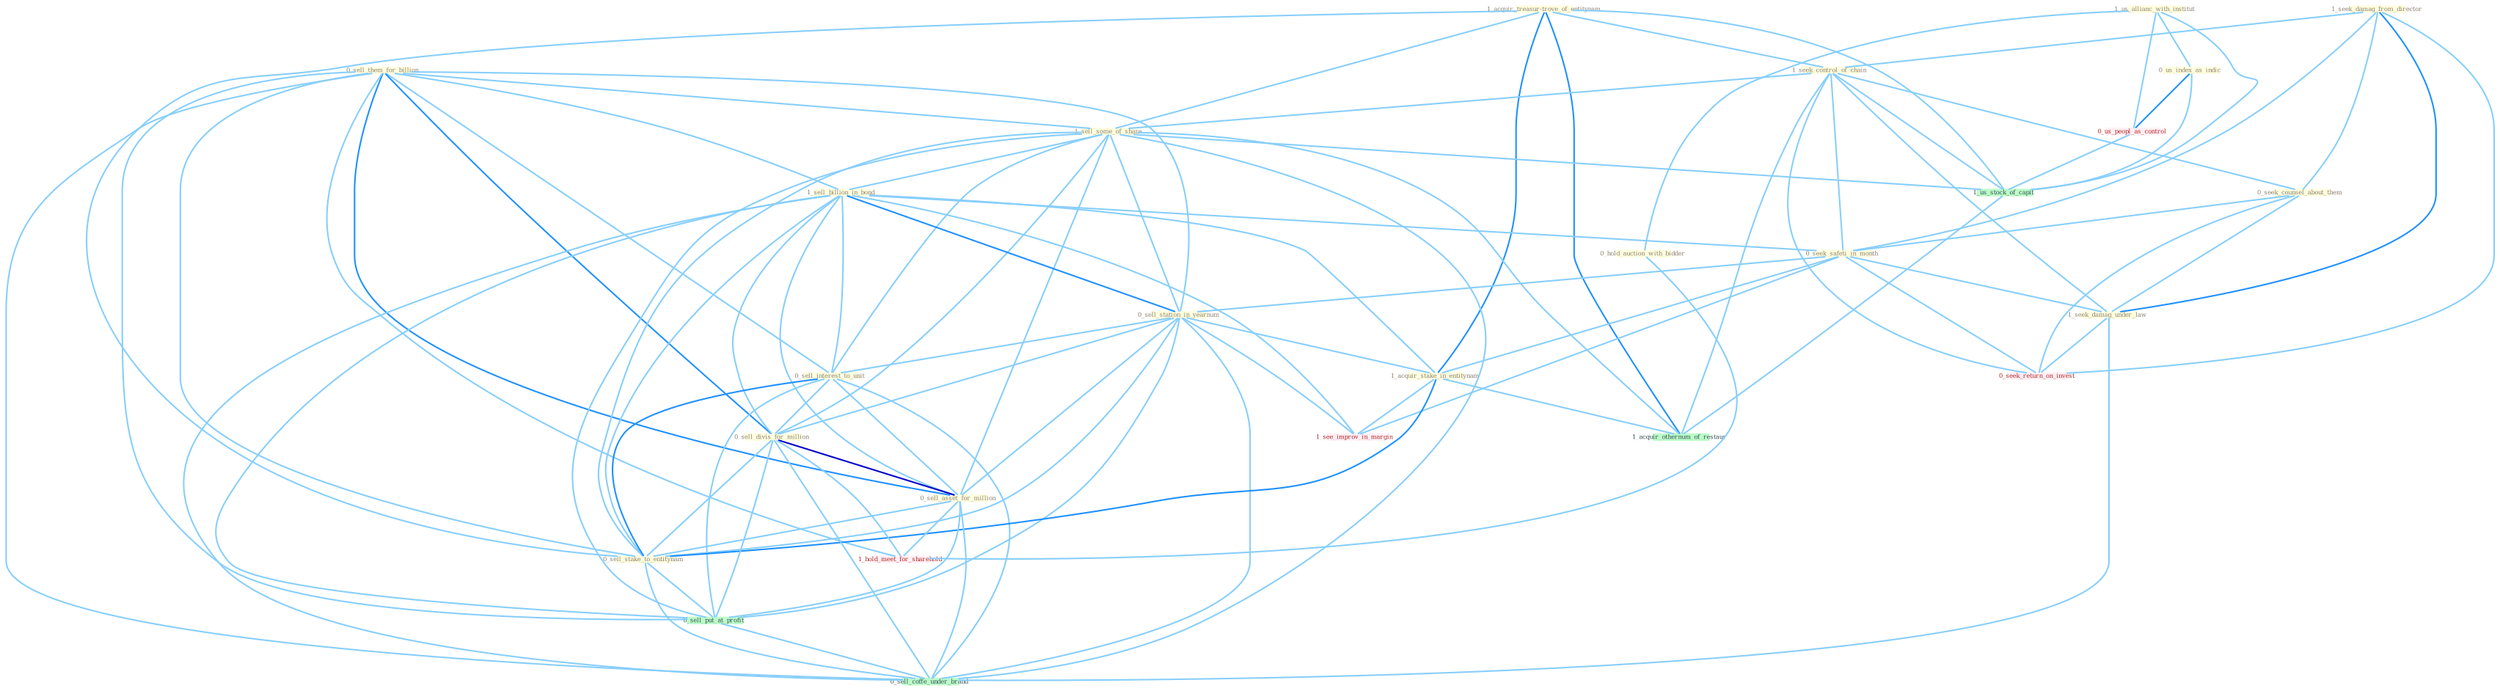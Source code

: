 Graph G{ 
    node
    [shape=polygon,style=filled,width=.5,height=.06,color="#BDFCC9",fixedsize=true,fontsize=4,
    fontcolor="#2f4f4f"];
    {node
    [color="#ffffe0", fontcolor="#8b7d6b"] "1_acquir_treasur-trove_of_entitynam " "1_seek_damag_from_director " "1_seek_control_of_chain " "0_seek_counsel_about_them " "0_sell_them_for_billion " "1_sell_some_of_share " "1_sell_billion_in_bond " "0_seek_safeti_in_month " "0_sell_station_in_yearnum " "1_us_allianc_with_institut " "1_seek_damag_under_law " "0_hold_auction_with_bidder " "0_us_index_as_indic " "0_sell_interest_to_unit " "1_acquir_stake_in_entitynam " "0_sell_divis_for_million " "0_sell_asset_for_million " "0_sell_stake_to_entitynam "}
{node [color="#fff0f5", fontcolor="#b22222"] "0_us_peopl_as_control " "0_seek_return_on_invest " "1_see_improv_in_margin " "1_hold_meet_for_sharehold "}
edge [color="#B0E2FF"];

	"1_acquir_treasur-trove_of_entitynam " -- "1_seek_control_of_chain " [w="1", color="#87cefa" ];
	"1_acquir_treasur-trove_of_entitynam " -- "1_sell_some_of_share " [w="1", color="#87cefa" ];
	"1_acquir_treasur-trove_of_entitynam " -- "1_acquir_stake_in_entitynam " [w="2", color="#1e90ff" , len=0.8];
	"1_acquir_treasur-trove_of_entitynam " -- "0_sell_stake_to_entitynam " [w="1", color="#87cefa" ];
	"1_acquir_treasur-trove_of_entitynam " -- "1_us_stock_of_capit " [w="1", color="#87cefa" ];
	"1_acquir_treasur-trove_of_entitynam " -- "1_acquir_othernum_of_restaur " [w="2", color="#1e90ff" , len=0.8];
	"1_seek_damag_from_director " -- "1_seek_control_of_chain " [w="1", color="#87cefa" ];
	"1_seek_damag_from_director " -- "0_seek_counsel_about_them " [w="1", color="#87cefa" ];
	"1_seek_damag_from_director " -- "0_seek_safeti_in_month " [w="1", color="#87cefa" ];
	"1_seek_damag_from_director " -- "1_seek_damag_under_law " [w="2", color="#1e90ff" , len=0.8];
	"1_seek_damag_from_director " -- "0_seek_return_on_invest " [w="1", color="#87cefa" ];
	"1_seek_control_of_chain " -- "0_seek_counsel_about_them " [w="1", color="#87cefa" ];
	"1_seek_control_of_chain " -- "1_sell_some_of_share " [w="1", color="#87cefa" ];
	"1_seek_control_of_chain " -- "0_seek_safeti_in_month " [w="1", color="#87cefa" ];
	"1_seek_control_of_chain " -- "1_seek_damag_under_law " [w="1", color="#87cefa" ];
	"1_seek_control_of_chain " -- "0_seek_return_on_invest " [w="1", color="#87cefa" ];
	"1_seek_control_of_chain " -- "1_us_stock_of_capit " [w="1", color="#87cefa" ];
	"1_seek_control_of_chain " -- "1_acquir_othernum_of_restaur " [w="1", color="#87cefa" ];
	"0_seek_counsel_about_them " -- "0_seek_safeti_in_month " [w="1", color="#87cefa" ];
	"0_seek_counsel_about_them " -- "1_seek_damag_under_law " [w="1", color="#87cefa" ];
	"0_seek_counsel_about_them " -- "0_seek_return_on_invest " [w="1", color="#87cefa" ];
	"0_sell_them_for_billion " -- "1_sell_some_of_share " [w="1", color="#87cefa" ];
	"0_sell_them_for_billion " -- "1_sell_billion_in_bond " [w="1", color="#87cefa" ];
	"0_sell_them_for_billion " -- "0_sell_station_in_yearnum " [w="1", color="#87cefa" ];
	"0_sell_them_for_billion " -- "0_sell_interest_to_unit " [w="1", color="#87cefa" ];
	"0_sell_them_for_billion " -- "0_sell_divis_for_million " [w="2", color="#1e90ff" , len=0.8];
	"0_sell_them_for_billion " -- "0_sell_asset_for_million " [w="2", color="#1e90ff" , len=0.8];
	"0_sell_them_for_billion " -- "0_sell_stake_to_entitynam " [w="1", color="#87cefa" ];
	"0_sell_them_for_billion " -- "0_sell_put_at_profit " [w="1", color="#87cefa" ];
	"0_sell_them_for_billion " -- "0_sell_coffe_under_brand " [w="1", color="#87cefa" ];
	"0_sell_them_for_billion " -- "1_hold_meet_for_sharehold " [w="1", color="#87cefa" ];
	"1_sell_some_of_share " -- "1_sell_billion_in_bond " [w="1", color="#87cefa" ];
	"1_sell_some_of_share " -- "0_sell_station_in_yearnum " [w="1", color="#87cefa" ];
	"1_sell_some_of_share " -- "0_sell_interest_to_unit " [w="1", color="#87cefa" ];
	"1_sell_some_of_share " -- "0_sell_divis_for_million " [w="1", color="#87cefa" ];
	"1_sell_some_of_share " -- "0_sell_asset_for_million " [w="1", color="#87cefa" ];
	"1_sell_some_of_share " -- "0_sell_stake_to_entitynam " [w="1", color="#87cefa" ];
	"1_sell_some_of_share " -- "0_sell_put_at_profit " [w="1", color="#87cefa" ];
	"1_sell_some_of_share " -- "1_us_stock_of_capit " [w="1", color="#87cefa" ];
	"1_sell_some_of_share " -- "0_sell_coffe_under_brand " [w="1", color="#87cefa" ];
	"1_sell_some_of_share " -- "1_acquir_othernum_of_restaur " [w="1", color="#87cefa" ];
	"1_sell_billion_in_bond " -- "0_seek_safeti_in_month " [w="1", color="#87cefa" ];
	"1_sell_billion_in_bond " -- "0_sell_station_in_yearnum " [w="2", color="#1e90ff" , len=0.8];
	"1_sell_billion_in_bond " -- "0_sell_interest_to_unit " [w="1", color="#87cefa" ];
	"1_sell_billion_in_bond " -- "1_acquir_stake_in_entitynam " [w="1", color="#87cefa" ];
	"1_sell_billion_in_bond " -- "0_sell_divis_for_million " [w="1", color="#87cefa" ];
	"1_sell_billion_in_bond " -- "0_sell_asset_for_million " [w="1", color="#87cefa" ];
	"1_sell_billion_in_bond " -- "0_sell_stake_to_entitynam " [w="1", color="#87cefa" ];
	"1_sell_billion_in_bond " -- "0_sell_put_at_profit " [w="1", color="#87cefa" ];
	"1_sell_billion_in_bond " -- "1_see_improv_in_margin " [w="1", color="#87cefa" ];
	"1_sell_billion_in_bond " -- "0_sell_coffe_under_brand " [w="1", color="#87cefa" ];
	"0_seek_safeti_in_month " -- "0_sell_station_in_yearnum " [w="1", color="#87cefa" ];
	"0_seek_safeti_in_month " -- "1_seek_damag_under_law " [w="1", color="#87cefa" ];
	"0_seek_safeti_in_month " -- "1_acquir_stake_in_entitynam " [w="1", color="#87cefa" ];
	"0_seek_safeti_in_month " -- "0_seek_return_on_invest " [w="1", color="#87cefa" ];
	"0_seek_safeti_in_month " -- "1_see_improv_in_margin " [w="1", color="#87cefa" ];
	"0_sell_station_in_yearnum " -- "0_sell_interest_to_unit " [w="1", color="#87cefa" ];
	"0_sell_station_in_yearnum " -- "1_acquir_stake_in_entitynam " [w="1", color="#87cefa" ];
	"0_sell_station_in_yearnum " -- "0_sell_divis_for_million " [w="1", color="#87cefa" ];
	"0_sell_station_in_yearnum " -- "0_sell_asset_for_million " [w="1", color="#87cefa" ];
	"0_sell_station_in_yearnum " -- "0_sell_stake_to_entitynam " [w="1", color="#87cefa" ];
	"0_sell_station_in_yearnum " -- "0_sell_put_at_profit " [w="1", color="#87cefa" ];
	"0_sell_station_in_yearnum " -- "1_see_improv_in_margin " [w="1", color="#87cefa" ];
	"0_sell_station_in_yearnum " -- "0_sell_coffe_under_brand " [w="1", color="#87cefa" ];
	"1_us_allianc_with_institut " -- "0_hold_auction_with_bidder " [w="1", color="#87cefa" ];
	"1_us_allianc_with_institut " -- "0_us_index_as_indic " [w="1", color="#87cefa" ];
	"1_us_allianc_with_institut " -- "0_us_peopl_as_control " [w="1", color="#87cefa" ];
	"1_us_allianc_with_institut " -- "1_us_stock_of_capit " [w="1", color="#87cefa" ];
	"1_seek_damag_under_law " -- "0_seek_return_on_invest " [w="1", color="#87cefa" ];
	"1_seek_damag_under_law " -- "0_sell_coffe_under_brand " [w="1", color="#87cefa" ];
	"0_hold_auction_with_bidder " -- "1_hold_meet_for_sharehold " [w="1", color="#87cefa" ];
	"0_us_index_as_indic " -- "0_us_peopl_as_control " [w="2", color="#1e90ff" , len=0.8];
	"0_us_index_as_indic " -- "1_us_stock_of_capit " [w="1", color="#87cefa" ];
	"0_sell_interest_to_unit " -- "0_sell_divis_for_million " [w="1", color="#87cefa" ];
	"0_sell_interest_to_unit " -- "0_sell_asset_for_million " [w="1", color="#87cefa" ];
	"0_sell_interest_to_unit " -- "0_sell_stake_to_entitynam " [w="2", color="#1e90ff" , len=0.8];
	"0_sell_interest_to_unit " -- "0_sell_put_at_profit " [w="1", color="#87cefa" ];
	"0_sell_interest_to_unit " -- "0_sell_coffe_under_brand " [w="1", color="#87cefa" ];
	"1_acquir_stake_in_entitynam " -- "0_sell_stake_to_entitynam " [w="2", color="#1e90ff" , len=0.8];
	"1_acquir_stake_in_entitynam " -- "1_see_improv_in_margin " [w="1", color="#87cefa" ];
	"1_acquir_stake_in_entitynam " -- "1_acquir_othernum_of_restaur " [w="1", color="#87cefa" ];
	"0_sell_divis_for_million " -- "0_sell_asset_for_million " [w="3", color="#0000cd" , len=0.6];
	"0_sell_divis_for_million " -- "0_sell_stake_to_entitynam " [w="1", color="#87cefa" ];
	"0_sell_divis_for_million " -- "0_sell_put_at_profit " [w="1", color="#87cefa" ];
	"0_sell_divis_for_million " -- "0_sell_coffe_under_brand " [w="1", color="#87cefa" ];
	"0_sell_divis_for_million " -- "1_hold_meet_for_sharehold " [w="1", color="#87cefa" ];
	"0_sell_asset_for_million " -- "0_sell_stake_to_entitynam " [w="1", color="#87cefa" ];
	"0_sell_asset_for_million " -- "0_sell_put_at_profit " [w="1", color="#87cefa" ];
	"0_sell_asset_for_million " -- "0_sell_coffe_under_brand " [w="1", color="#87cefa" ];
	"0_sell_asset_for_million " -- "1_hold_meet_for_sharehold " [w="1", color="#87cefa" ];
	"0_sell_stake_to_entitynam " -- "0_sell_put_at_profit " [w="1", color="#87cefa" ];
	"0_sell_stake_to_entitynam " -- "0_sell_coffe_under_brand " [w="1", color="#87cefa" ];
	"0_us_peopl_as_control " -- "1_us_stock_of_capit " [w="1", color="#87cefa" ];
	"0_sell_put_at_profit " -- "0_sell_coffe_under_brand " [w="1", color="#87cefa" ];
	"1_us_stock_of_capit " -- "1_acquir_othernum_of_restaur " [w="1", color="#87cefa" ];
}